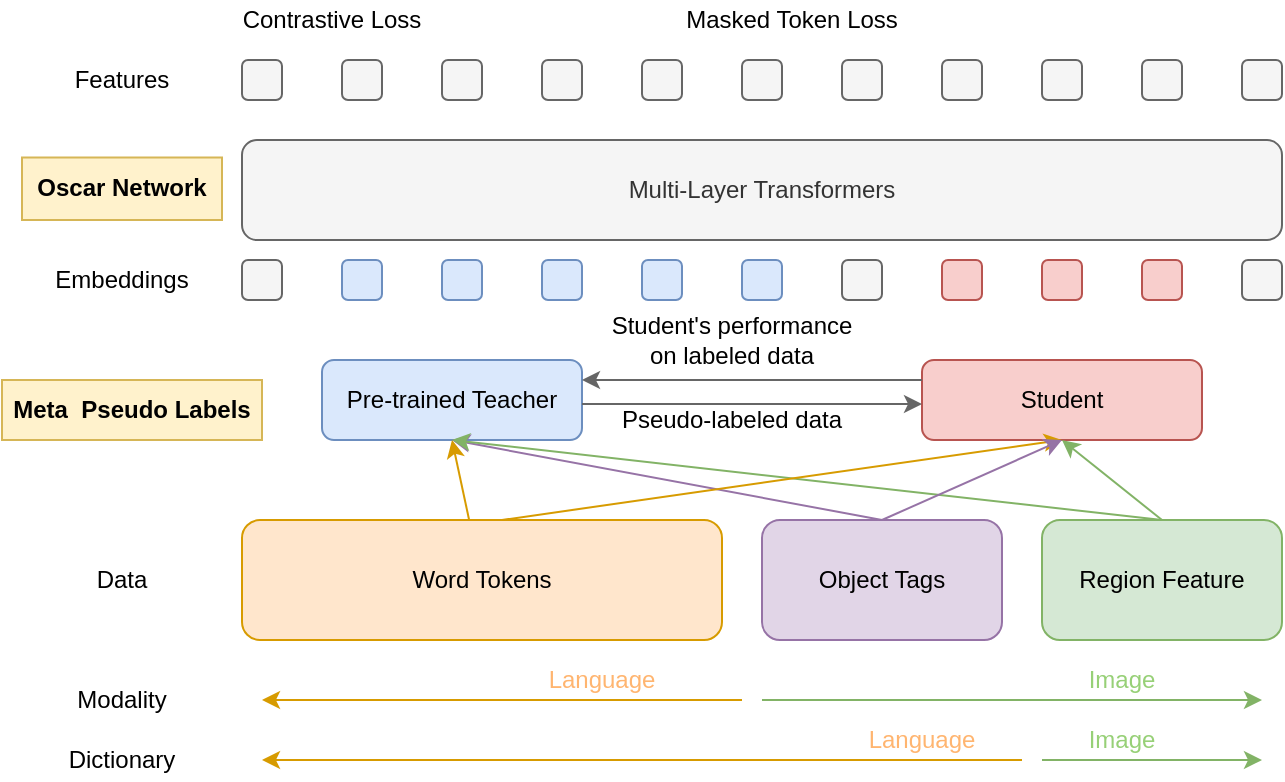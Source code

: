 <mxfile version="14.7.3" type="github">
  <diagram id="17m2rxXw0dN4xr8qYpAx" name="Page-1">
    <mxGraphModel dx="711" dy="800" grid="1" gridSize="10" guides="1" tooltips="1" connect="1" arrows="1" fold="1" page="1" pageScale="1" pageWidth="827" pageHeight="1169" math="0" shadow="0">
      <root>
        <mxCell id="0" />
        <mxCell id="1" parent="0" />
        <mxCell id="hI7UBE76GgQI_JwWD3R7-1" value="Word Tokens" style="rounded=1;whiteSpace=wrap;html=1;fillColor=#ffe6cc;strokeColor=#d79b00;" vertex="1" parent="1">
          <mxGeometry x="130" y="410" width="240" height="60" as="geometry" />
        </mxCell>
        <mxCell id="hI7UBE76GgQI_JwWD3R7-2" value="Object Tags" style="rounded=1;whiteSpace=wrap;html=1;fillColor=#e1d5e7;strokeColor=#9673a6;" vertex="1" parent="1">
          <mxGeometry x="390" y="410" width="120" height="60" as="geometry" />
        </mxCell>
        <mxCell id="hI7UBE76GgQI_JwWD3R7-3" value="Region Feature" style="rounded=1;whiteSpace=wrap;html=1;fillColor=#d5e8d4;strokeColor=#82b366;" vertex="1" parent="1">
          <mxGeometry x="530" y="410" width="120" height="60" as="geometry" />
        </mxCell>
        <mxCell id="hI7UBE76GgQI_JwWD3R7-4" value="Multi-Layer Transformers" style="rounded=1;whiteSpace=wrap;html=1;fillColor=#f5f5f5;strokeColor=#666666;fontColor=#333333;" vertex="1" parent="1">
          <mxGeometry x="130" y="220" width="520" height="50" as="geometry" />
        </mxCell>
        <mxCell id="hI7UBE76GgQI_JwWD3R7-5" value="Data" style="text;html=1;strokeColor=none;fillColor=none;align=center;verticalAlign=middle;whiteSpace=wrap;rounded=0;" vertex="1" parent="1">
          <mxGeometry x="50" y="430" width="40" height="20" as="geometry" />
        </mxCell>
        <mxCell id="hI7UBE76GgQI_JwWD3R7-6" value="Modality" style="text;html=1;strokeColor=none;fillColor=none;align=center;verticalAlign=middle;whiteSpace=wrap;rounded=0;" vertex="1" parent="1">
          <mxGeometry x="50" y="490" width="40" height="20" as="geometry" />
        </mxCell>
        <mxCell id="hI7UBE76GgQI_JwWD3R7-7" value="Dictionary" style="text;html=1;strokeColor=none;fillColor=none;align=center;verticalAlign=middle;whiteSpace=wrap;rounded=0;" vertex="1" parent="1">
          <mxGeometry x="50" y="520" width="40" height="20" as="geometry" />
        </mxCell>
        <mxCell id="hI7UBE76GgQI_JwWD3R7-8" value="Embeddings" style="text;html=1;strokeColor=none;fillColor=none;align=center;verticalAlign=middle;whiteSpace=wrap;rounded=0;" vertex="1" parent="1">
          <mxGeometry x="50" y="280" width="40" height="20" as="geometry" />
        </mxCell>
        <mxCell id="hI7UBE76GgQI_JwWD3R7-9" value="&lt;h4&gt;Oscar Network&lt;/h4&gt;" style="text;html=1;strokeColor=#d6b656;fillColor=#fff2cc;align=center;verticalAlign=middle;whiteSpace=wrap;rounded=0;" vertex="1" parent="1">
          <mxGeometry x="20" y="228.75" width="100" height="31.25" as="geometry" />
        </mxCell>
        <mxCell id="hI7UBE76GgQI_JwWD3R7-10" value="Features" style="text;html=1;strokeColor=none;fillColor=none;align=center;verticalAlign=middle;whiteSpace=wrap;rounded=0;" vertex="1" parent="1">
          <mxGeometry x="50" y="180" width="40" height="20" as="geometry" />
        </mxCell>
        <mxCell id="hI7UBE76GgQI_JwWD3R7-11" value="" style="endArrow=classic;html=1;fillColor=#ffe6cc;strokeColor=#d79b00;" edge="1" parent="1">
          <mxGeometry width="50" height="50" relative="1" as="geometry">
            <mxPoint x="380" y="500" as="sourcePoint" />
            <mxPoint x="140" y="500" as="targetPoint" />
          </mxGeometry>
        </mxCell>
        <mxCell id="hI7UBE76GgQI_JwWD3R7-12" value="" style="endArrow=classic;html=1;fillColor=#ffe6cc;strokeColor=#d79b00;" edge="1" parent="1">
          <mxGeometry width="50" height="50" relative="1" as="geometry">
            <mxPoint x="520" y="530" as="sourcePoint" />
            <mxPoint x="140" y="530" as="targetPoint" />
          </mxGeometry>
        </mxCell>
        <mxCell id="hI7UBE76GgQI_JwWD3R7-13" value="&lt;font color=&quot;#ffb570&quot;&gt;Language&lt;/font&gt;" style="text;html=1;strokeColor=none;fillColor=none;align=center;verticalAlign=middle;whiteSpace=wrap;rounded=0;" vertex="1" parent="1">
          <mxGeometry x="290" y="480" width="40" height="20" as="geometry" />
        </mxCell>
        <mxCell id="hI7UBE76GgQI_JwWD3R7-14" value="" style="endArrow=classic;html=1;fillColor=#d5e8d4;strokeColor=#82b366;" edge="1" parent="1">
          <mxGeometry width="50" height="50" relative="1" as="geometry">
            <mxPoint x="390" y="500" as="sourcePoint" />
            <mxPoint x="640" y="500" as="targetPoint" />
          </mxGeometry>
        </mxCell>
        <mxCell id="hI7UBE76GgQI_JwWD3R7-15" value="" style="endArrow=classic;html=1;fillColor=#d5e8d4;strokeColor=#82b366;" edge="1" parent="1">
          <mxGeometry width="50" height="50" relative="1" as="geometry">
            <mxPoint x="530" y="530" as="sourcePoint" />
            <mxPoint x="640" y="530" as="targetPoint" />
          </mxGeometry>
        </mxCell>
        <mxCell id="hI7UBE76GgQI_JwWD3R7-16" value="&lt;font color=&quot;#ffb570&quot;&gt;Language&lt;/font&gt;" style="text;html=1;strokeColor=none;fillColor=none;align=center;verticalAlign=middle;whiteSpace=wrap;rounded=0;" vertex="1" parent="1">
          <mxGeometry x="450" y="510" width="40" height="20" as="geometry" />
        </mxCell>
        <mxCell id="hI7UBE76GgQI_JwWD3R7-17" value="&lt;font&gt;Image&lt;/font&gt;" style="text;html=1;strokeColor=none;fillColor=none;align=center;verticalAlign=middle;whiteSpace=wrap;rounded=0;fontColor=#97D077;" vertex="1" parent="1">
          <mxGeometry x="550" y="510" width="40" height="20" as="geometry" />
        </mxCell>
        <mxCell id="hI7UBE76GgQI_JwWD3R7-18" value="&lt;font&gt;Image&lt;/font&gt;" style="text;html=1;strokeColor=none;fillColor=none;align=center;verticalAlign=middle;whiteSpace=wrap;rounded=0;fontColor=#97D077;" vertex="1" parent="1">
          <mxGeometry x="550" y="480" width="40" height="20" as="geometry" />
        </mxCell>
        <mxCell id="hI7UBE76GgQI_JwWD3R7-19" value="" style="rounded=1;whiteSpace=wrap;html=1;fontColor=#333333;fillColor=#f5f5f5;strokeColor=#666666;" vertex="1" parent="1">
          <mxGeometry x="130" y="180" width="20" height="20" as="geometry" />
        </mxCell>
        <mxCell id="hI7UBE76GgQI_JwWD3R7-22" value="" style="rounded=1;whiteSpace=wrap;html=1;fontColor=#333333;fillColor=#f5f5f5;strokeColor=#666666;" vertex="1" parent="1">
          <mxGeometry x="180" y="180" width="20" height="20" as="geometry" />
        </mxCell>
        <mxCell id="hI7UBE76GgQI_JwWD3R7-23" value="" style="rounded=1;whiteSpace=wrap;html=1;fontColor=#333333;fillColor=#f5f5f5;strokeColor=#666666;" vertex="1" parent="1">
          <mxGeometry x="230" y="180" width="20" height="20" as="geometry" />
        </mxCell>
        <mxCell id="hI7UBE76GgQI_JwWD3R7-24" value="" style="rounded=1;whiteSpace=wrap;html=1;fontColor=#333333;fillColor=#f5f5f5;strokeColor=#666666;" vertex="1" parent="1">
          <mxGeometry x="280" y="180" width="20" height="20" as="geometry" />
        </mxCell>
        <mxCell id="hI7UBE76GgQI_JwWD3R7-26" value="" style="rounded=1;whiteSpace=wrap;html=1;fontColor=#333333;fillColor=#f5f5f5;strokeColor=#666666;" vertex="1" parent="1">
          <mxGeometry x="330" y="180" width="20" height="20" as="geometry" />
        </mxCell>
        <mxCell id="hI7UBE76GgQI_JwWD3R7-27" value="" style="rounded=1;whiteSpace=wrap;html=1;fontColor=#333333;fillColor=#f5f5f5;strokeColor=#666666;" vertex="1" parent="1">
          <mxGeometry x="380" y="180" width="20" height="20" as="geometry" />
        </mxCell>
        <mxCell id="hI7UBE76GgQI_JwWD3R7-28" value="" style="rounded=1;whiteSpace=wrap;html=1;fontColor=#333333;fillColor=#f5f5f5;strokeColor=#666666;" vertex="1" parent="1">
          <mxGeometry x="430" y="180" width="20" height="20" as="geometry" />
        </mxCell>
        <mxCell id="hI7UBE76GgQI_JwWD3R7-29" value="" style="rounded=1;whiteSpace=wrap;html=1;fontColor=#333333;fillColor=#f5f5f5;strokeColor=#666666;" vertex="1" parent="1">
          <mxGeometry x="480" y="180" width="20" height="20" as="geometry" />
        </mxCell>
        <mxCell id="hI7UBE76GgQI_JwWD3R7-30" value="" style="rounded=1;whiteSpace=wrap;html=1;fontColor=#333333;fillColor=#f5f5f5;strokeColor=#666666;" vertex="1" parent="1">
          <mxGeometry x="530" y="180" width="20" height="20" as="geometry" />
        </mxCell>
        <mxCell id="hI7UBE76GgQI_JwWD3R7-31" value="" style="rounded=1;whiteSpace=wrap;html=1;fontColor=#333333;fillColor=#f5f5f5;strokeColor=#666666;" vertex="1" parent="1">
          <mxGeometry x="580" y="180" width="20" height="20" as="geometry" />
        </mxCell>
        <mxCell id="hI7UBE76GgQI_JwWD3R7-32" value="" style="rounded=1;whiteSpace=wrap;html=1;fontColor=#333333;fillColor=#f5f5f5;strokeColor=#666666;" vertex="1" parent="1">
          <mxGeometry x="630" y="180" width="20" height="20" as="geometry" />
        </mxCell>
        <mxCell id="hI7UBE76GgQI_JwWD3R7-33" value="&lt;font color=&quot;#000000&quot;&gt;Contrastive Loss&lt;/font&gt;" style="text;html=1;strokeColor=none;fillColor=none;align=center;verticalAlign=middle;whiteSpace=wrap;rounded=0;fontColor=#97D077;" vertex="1" parent="1">
          <mxGeometry x="120" y="150" width="110" height="20" as="geometry" />
        </mxCell>
        <mxCell id="hI7UBE76GgQI_JwWD3R7-37" value="&lt;font color=&quot;#000000&quot;&gt;Masked Token Loss&lt;/font&gt;" style="text;html=1;strokeColor=none;fillColor=none;align=center;verticalAlign=middle;whiteSpace=wrap;rounded=0;fontColor=#97D077;" vertex="1" parent="1">
          <mxGeometry x="350" y="150" width="110" height="20" as="geometry" />
        </mxCell>
        <mxCell id="hI7UBE76GgQI_JwWD3R7-41" value="&lt;font color=&quot;#000000&quot;&gt;Pre-trained Teacher&lt;/font&gt;" style="rounded=1;whiteSpace=wrap;html=1;fillColor=#dae8fc;strokeColor=#6c8ebf;" vertex="1" parent="1">
          <mxGeometry x="170" y="330" width="130" height="40" as="geometry" />
        </mxCell>
        <mxCell id="hI7UBE76GgQI_JwWD3R7-42" value="&lt;font color=&quot;#000000&quot;&gt;Student&lt;/font&gt;" style="rounded=1;whiteSpace=wrap;html=1;fillColor=#f8cecc;strokeColor=#b85450;" vertex="1" parent="1">
          <mxGeometry x="470" y="330" width="140" height="40" as="geometry" />
        </mxCell>
        <mxCell id="hI7UBE76GgQI_JwWD3R7-44" value="Pseudo-labeled data" style="text;html=1;strokeColor=none;fillColor=none;align=center;verticalAlign=middle;whiteSpace=wrap;rounded=0;" vertex="1" parent="1">
          <mxGeometry x="310" y="350" width="130" height="20" as="geometry" />
        </mxCell>
        <mxCell id="hI7UBE76GgQI_JwWD3R7-45" value="" style="endArrow=classic;html=1;fontColor=#97D077;entryX=0.5;entryY=1;entryDx=0;entryDy=0;fillColor=#ffe6cc;strokeColor=#d79b00;" edge="1" parent="1" source="hI7UBE76GgQI_JwWD3R7-1" target="hI7UBE76GgQI_JwWD3R7-41">
          <mxGeometry width="50" height="50" relative="1" as="geometry">
            <mxPoint x="320" y="530" as="sourcePoint" />
            <mxPoint x="370" y="480" as="targetPoint" />
          </mxGeometry>
        </mxCell>
        <mxCell id="hI7UBE76GgQI_JwWD3R7-46" value="" style="endArrow=classic;html=1;fontColor=#97D077;fillColor=#e1d5e7;strokeColor=#9673a6;exitX=0.5;exitY=0;exitDx=0;exitDy=0;entryX=0.5;entryY=1;entryDx=0;entryDy=0;" edge="1" parent="1" source="hI7UBE76GgQI_JwWD3R7-2" target="hI7UBE76GgQI_JwWD3R7-41">
          <mxGeometry width="50" height="50" relative="1" as="geometry">
            <mxPoint x="266.429" y="420" as="sourcePoint" />
            <mxPoint x="266" y="370" as="targetPoint" />
          </mxGeometry>
        </mxCell>
        <mxCell id="hI7UBE76GgQI_JwWD3R7-47" value="" style="endArrow=classic;html=1;fontColor=#97D077;fillColor=#d5e8d4;strokeColor=#82b366;exitX=0.5;exitY=0;exitDx=0;exitDy=0;entryX=0.5;entryY=1;entryDx=0;entryDy=0;" edge="1" parent="1" source="hI7UBE76GgQI_JwWD3R7-3" target="hI7UBE76GgQI_JwWD3R7-41">
          <mxGeometry width="50" height="50" relative="1" as="geometry">
            <mxPoint x="600" y="400" as="sourcePoint" />
            <mxPoint x="270" y="370" as="targetPoint" />
          </mxGeometry>
        </mxCell>
        <mxCell id="hI7UBE76GgQI_JwWD3R7-48" value="" style="endArrow=classic;html=1;fontColor=#97D077;entryX=0.5;entryY=1;entryDx=0;entryDy=0;fillColor=#ffe6cc;strokeColor=#d79b00;" edge="1" parent="1" target="hI7UBE76GgQI_JwWD3R7-42">
          <mxGeometry width="50" height="50" relative="1" as="geometry">
            <mxPoint x="260" y="410" as="sourcePoint" />
            <mxPoint x="295" y="400" as="targetPoint" />
          </mxGeometry>
        </mxCell>
        <mxCell id="hI7UBE76GgQI_JwWD3R7-49" value="" style="endArrow=classic;html=1;fontColor=#97D077;fillColor=#e1d5e7;strokeColor=#9673a6;entryX=0.5;entryY=1;entryDx=0;entryDy=0;" edge="1" parent="1" target="hI7UBE76GgQI_JwWD3R7-42">
          <mxGeometry width="50" height="50" relative="1" as="geometry">
            <mxPoint x="450" y="410" as="sourcePoint" />
            <mxPoint x="276" y="380" as="targetPoint" />
          </mxGeometry>
        </mxCell>
        <mxCell id="hI7UBE76GgQI_JwWD3R7-50" value="" style="endArrow=classic;html=1;fontColor=#97D077;fillColor=#d5e8d4;strokeColor=#82b366;entryX=0.5;entryY=1;entryDx=0;entryDy=0;" edge="1" parent="1" target="hI7UBE76GgQI_JwWD3R7-42">
          <mxGeometry width="50" height="50" relative="1" as="geometry">
            <mxPoint x="590" y="410" as="sourcePoint" />
            <mxPoint x="280" y="380" as="targetPoint" />
          </mxGeometry>
        </mxCell>
        <mxCell id="hI7UBE76GgQI_JwWD3R7-51" value="" style="endArrow=classic;html=1;fontColor=#97D077;entryX=0;entryY=0.25;entryDx=0;entryDy=0;exitX=1;exitY=0.25;exitDx=0;exitDy=0;fillColor=#f5f5f5;strokeColor=#666666;" edge="1" parent="1">
          <mxGeometry width="50" height="50" relative="1" as="geometry">
            <mxPoint x="300" y="352" as="sourcePoint" />
            <mxPoint x="470" y="352" as="targetPoint" />
          </mxGeometry>
        </mxCell>
        <mxCell id="hI7UBE76GgQI_JwWD3R7-52" value="" style="endArrow=classic;html=1;fontColor=#97D077;exitX=0;exitY=0.5;exitDx=0;exitDy=0;fillColor=#f5f5f5;strokeColor=#666666;" edge="1" parent="1">
          <mxGeometry width="50" height="50" relative="1" as="geometry">
            <mxPoint x="470" y="340" as="sourcePoint" />
            <mxPoint x="300" y="340" as="targetPoint" />
          </mxGeometry>
        </mxCell>
        <mxCell id="hI7UBE76GgQI_JwWD3R7-53" value="Student&#39;s performance on labeled data" style="text;html=1;strokeColor=none;fillColor=none;align=center;verticalAlign=middle;whiteSpace=wrap;rounded=0;" vertex="1" parent="1">
          <mxGeometry x="310" y="310" width="130" height="20" as="geometry" />
        </mxCell>
        <mxCell id="hI7UBE76GgQI_JwWD3R7-55" value="" style="rounded=1;whiteSpace=wrap;html=1;fontColor=#333333;fillColor=#f5f5f5;strokeColor=#666666;" vertex="1" parent="1">
          <mxGeometry x="130" y="280" width="20" height="20" as="geometry" />
        </mxCell>
        <mxCell id="hI7UBE76GgQI_JwWD3R7-56" value="" style="rounded=1;whiteSpace=wrap;html=1;fillColor=#dae8fc;strokeColor=#6c8ebf;" vertex="1" parent="1">
          <mxGeometry x="180" y="280" width="20" height="20" as="geometry" />
        </mxCell>
        <mxCell id="hI7UBE76GgQI_JwWD3R7-57" value="" style="rounded=1;whiteSpace=wrap;html=1;fillColor=#dae8fc;strokeColor=#6c8ebf;" vertex="1" parent="1">
          <mxGeometry x="230" y="280" width="20" height="20" as="geometry" />
        </mxCell>
        <mxCell id="hI7UBE76GgQI_JwWD3R7-58" value="" style="rounded=1;whiteSpace=wrap;html=1;fillColor=#dae8fc;strokeColor=#6c8ebf;" vertex="1" parent="1">
          <mxGeometry x="280" y="280" width="20" height="20" as="geometry" />
        </mxCell>
        <mxCell id="hI7UBE76GgQI_JwWD3R7-59" value="" style="rounded=1;whiteSpace=wrap;html=1;fillColor=#dae8fc;strokeColor=#6c8ebf;" vertex="1" parent="1">
          <mxGeometry x="330" y="280" width="20" height="20" as="geometry" />
        </mxCell>
        <mxCell id="hI7UBE76GgQI_JwWD3R7-60" value="" style="rounded=1;whiteSpace=wrap;html=1;fillColor=#dae8fc;strokeColor=#6c8ebf;" vertex="1" parent="1">
          <mxGeometry x="380" y="280" width="20" height="20" as="geometry" />
        </mxCell>
        <mxCell id="hI7UBE76GgQI_JwWD3R7-61" value="" style="rounded=1;whiteSpace=wrap;html=1;fontColor=#333333;fillColor=#f5f5f5;strokeColor=#666666;" vertex="1" parent="1">
          <mxGeometry x="430" y="280" width="20" height="20" as="geometry" />
        </mxCell>
        <mxCell id="hI7UBE76GgQI_JwWD3R7-62" value="" style="rounded=1;whiteSpace=wrap;html=1;fillColor=#f8cecc;strokeColor=#b85450;" vertex="1" parent="1">
          <mxGeometry x="480" y="280" width="20" height="20" as="geometry" />
        </mxCell>
        <mxCell id="hI7UBE76GgQI_JwWD3R7-63" value="" style="rounded=1;whiteSpace=wrap;html=1;fillColor=#f8cecc;strokeColor=#b85450;" vertex="1" parent="1">
          <mxGeometry x="530" y="280" width="20" height="20" as="geometry" />
        </mxCell>
        <mxCell id="hI7UBE76GgQI_JwWD3R7-64" value="" style="rounded=1;whiteSpace=wrap;html=1;fillColor=#f8cecc;strokeColor=#b85450;" vertex="1" parent="1">
          <mxGeometry x="580" y="280" width="20" height="20" as="geometry" />
        </mxCell>
        <mxCell id="hI7UBE76GgQI_JwWD3R7-65" value="" style="rounded=1;whiteSpace=wrap;html=1;fontColor=#333333;fillColor=#f5f5f5;strokeColor=#666666;" vertex="1" parent="1">
          <mxGeometry x="630" y="280" width="20" height="20" as="geometry" />
        </mxCell>
        <mxCell id="hI7UBE76GgQI_JwWD3R7-66" value="&lt;h4&gt;Meta &amp;nbsp;Pseudo Labels&lt;/h4&gt;" style="text;html=1;strokeColor=#d6b656;fillColor=#fff2cc;align=center;verticalAlign=middle;whiteSpace=wrap;rounded=0;" vertex="1" parent="1">
          <mxGeometry x="10" y="340" width="130" height="30" as="geometry" />
        </mxCell>
      </root>
    </mxGraphModel>
  </diagram>
</mxfile>

